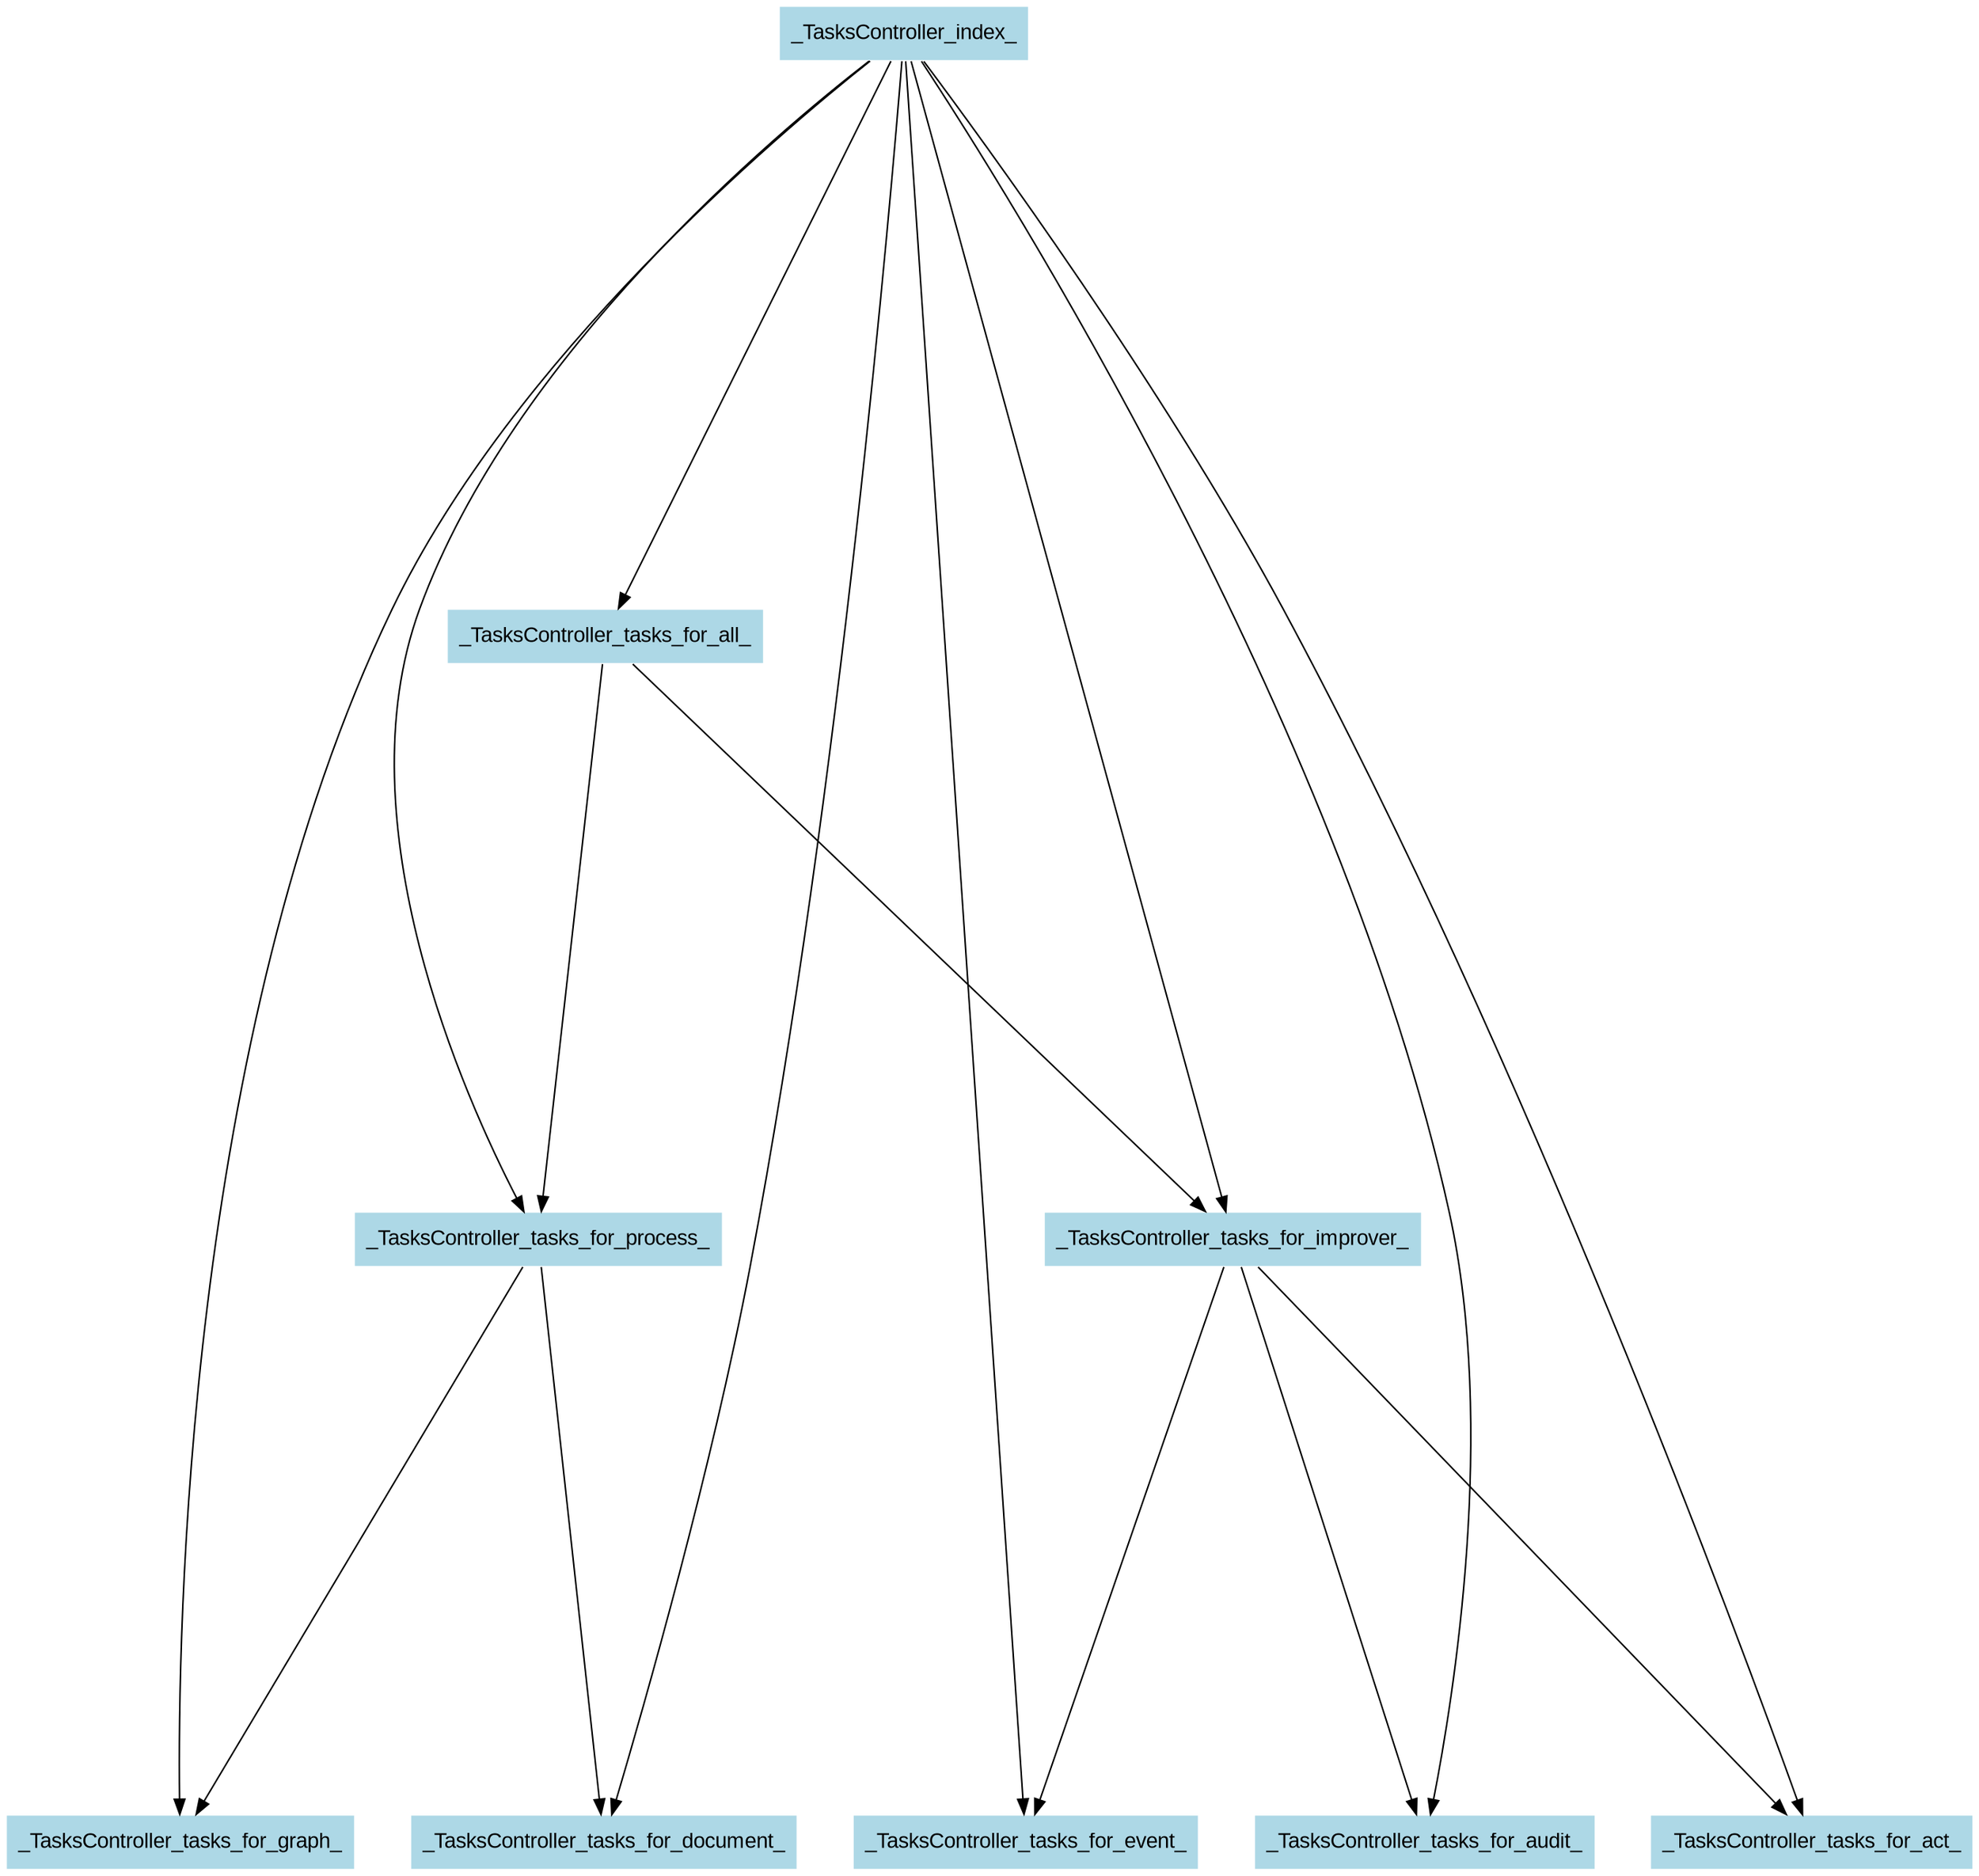 digraph CallGraph {
ranksep=5;
nodesep=0.5;
node [fontname=Arial];
edge [fontname=Arial];
_TasksController_index_ -> _TasksController_tasks_for_graph_;
_TasksController_index_ [shape=box, style=filled, fillcolor=lightblue  , color=white];
_TasksController_tasks_for_graph_ [shape=box, style=filled, fillcolor=lightblue  , color=white];
_TasksController_index_ -> _TasksController_tasks_for_document_;
_TasksController_tasks_for_document_ [shape=box, style=filled, fillcolor=lightblue  , color=white];
_TasksController_index_ -> _TasksController_tasks_for_event_;
_TasksController_tasks_for_event_ [shape=box, style=filled, fillcolor=lightblue  , color=white];
_TasksController_index_ -> _TasksController_tasks_for_audit_;
_TasksController_tasks_for_audit_ [shape=box, style=filled, fillcolor=lightblue  , color=white];
_TasksController_index_ -> _TasksController_tasks_for_act_;
_TasksController_tasks_for_act_ [shape=box, style=filled, fillcolor=lightblue  , color=white];
_TasksController_index_ -> _TasksController_tasks_for_improver_;
_TasksController_tasks_for_improver_ [shape=box, style=filled, fillcolor=lightblue  , color=white];
_TasksController_index_ -> _TasksController_tasks_for_process_;
_TasksController_tasks_for_process_ [shape=box, style=filled, fillcolor=lightblue  , color=white];
_TasksController_index_ -> _TasksController_tasks_for_all_;
_TasksController_tasks_for_all_ [shape=box, style=filled, fillcolor=lightblue  , color=white];
_TasksController_tasks_for_all_ -> _TasksController_tasks_for_process_;
_TasksController_tasks_for_all_ -> _TasksController_tasks_for_improver_;
_TasksController_tasks_for_improver_ -> _TasksController_tasks_for_act_;
_TasksController_tasks_for_improver_ -> _TasksController_tasks_for_event_;
_TasksController_tasks_for_improver_ -> _TasksController_tasks_for_audit_;
_TasksController_tasks_for_process_ -> _TasksController_tasks_for_graph_;
_TasksController_tasks_for_process_ -> _TasksController_tasks_for_document_;
}
